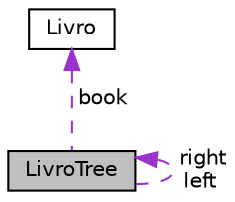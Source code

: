 digraph "LivroTree"
{
 // LATEX_PDF_SIZE
  edge [fontname="Helvetica",fontsize="10",labelfontname="Helvetica",labelfontsize="10"];
  node [fontname="Helvetica",fontsize="10",shape=record];
  Node1 [label="LivroTree",height=0.2,width=0.4,color="black", fillcolor="grey75", style="filled", fontcolor="black",tooltip=" "];
  Node2 -> Node1 [dir="back",color="darkorchid3",fontsize="10",style="dashed",label=" book" ];
  Node2 [label="Livro",height=0.2,width=0.4,color="black", fillcolor="white", style="filled",URL="$structLivro.html",tooltip=" "];
  Node1 -> Node1 [dir="back",color="darkorchid3",fontsize="10",style="dashed",label=" right\nleft" ];
}
